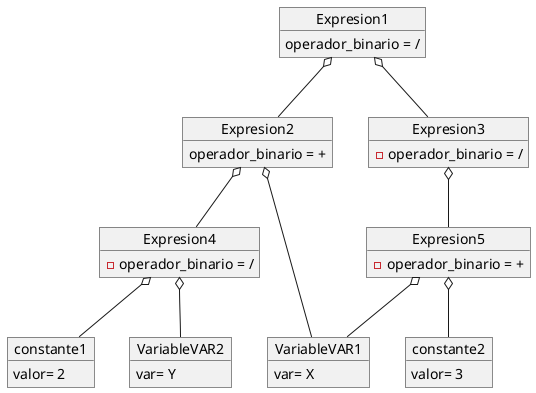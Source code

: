 @startuml EjercicioD

object Expresion1{
    operador_binario = /
}


object Expresion2{
    operador_binario = +
}


object VariableVAR1{
    var= X
}

object Expresion4{
    -operador_binario = /
}

object VariableVAR2{
    var= Y
}

object constante1{
    valor= 2
}
object Expresion3{
    -operador_binario = /
}

object Expresion5{
    -operador_binario = +
}

object constante2{
    valor= 3
}
Expresion1 o-- Expresion2
Expresion2 o-- VariableVAR1
Expresion4 o-- VariableVAR2
Expresion4 o-- constante1
Expresion2 o-- Expresion4
Expresion5 o-- VariableVAR1
Expresion5 o-- constante2
Expresion3 o-- Expresion5
Expresion1 o-- Expresion3

@enduml